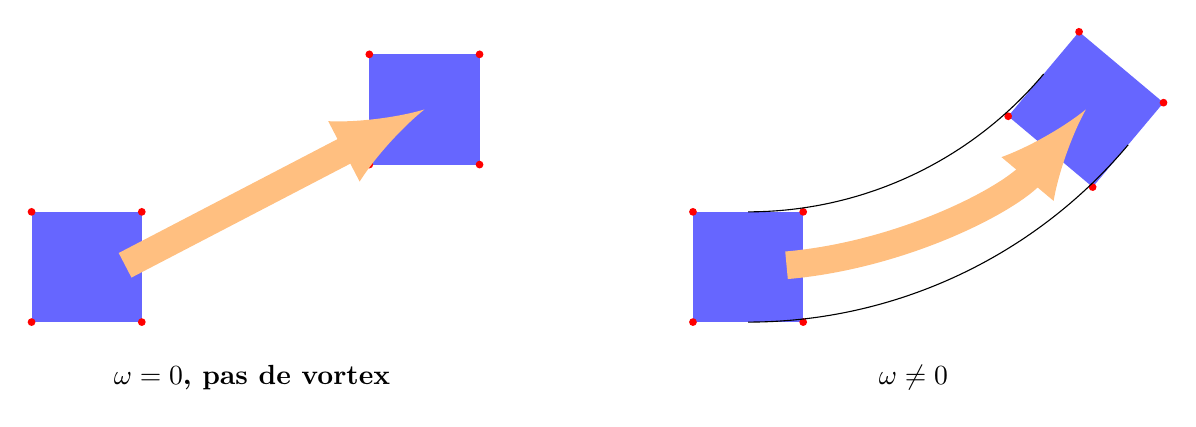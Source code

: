 \begin{tikzpicture}[scale=0.7]

\begin{scope}
\def\carre{
\fill[blue!60] (-1,-1) rectangle ++ (2,2);
\fill[red] (-1,-1) circle (2pt);
\fill[red] (-1,1) circle (2pt);
\fill[red] (1,1) circle (2pt);
\fill[red] (1,-1) circle (2pt);
}


\begin{scope}[yshift=-8cm]
  \carre
\end{scope}

\begin{scope}[shift={(-40:8)}]
  \carre
\end{scope}

\draw[->, >=latex,orange!50, line width=10 pt] (-85:8) -- (-40:8);

%\draw[] (-90:7) -- (-40:7);
%\draw[] (-90:9) -- (-40:9);

\node at (3,-10) {\bf $\omega=0$, pas de vortex};
\end{scope}


%%%%%%%%%%%%


\begin{scope}[xshift=12cm]
\def\carre{
\fill[blue!60] (-1,-1) rectangle ++ (2,2);
\fill[red] (-1,-1) circle (2pt);
\fill[red] (-1,1) circle (2pt);
\fill[red] (1,1) circle (2pt);
\fill[red] (1,-1) circle (2pt);
}


\begin{scope}[yshift=-8cm]
  \carre
\end{scope}

\begin{scope}[rotate=50, yshift=-8cm]
    \carre
\end{scope}

\draw[->, >=latex,orange!50, line width=10 pt] (-85:8) arc (-85:-40:8);

\draw[] (-90:7) arc (-90:-40:7);
\draw[] (-90:9) arc (-90:-40:9);

\node at (3,-10) {\bf $\omega \neq 0$};
\end{scope}

\end{tikzpicture}
